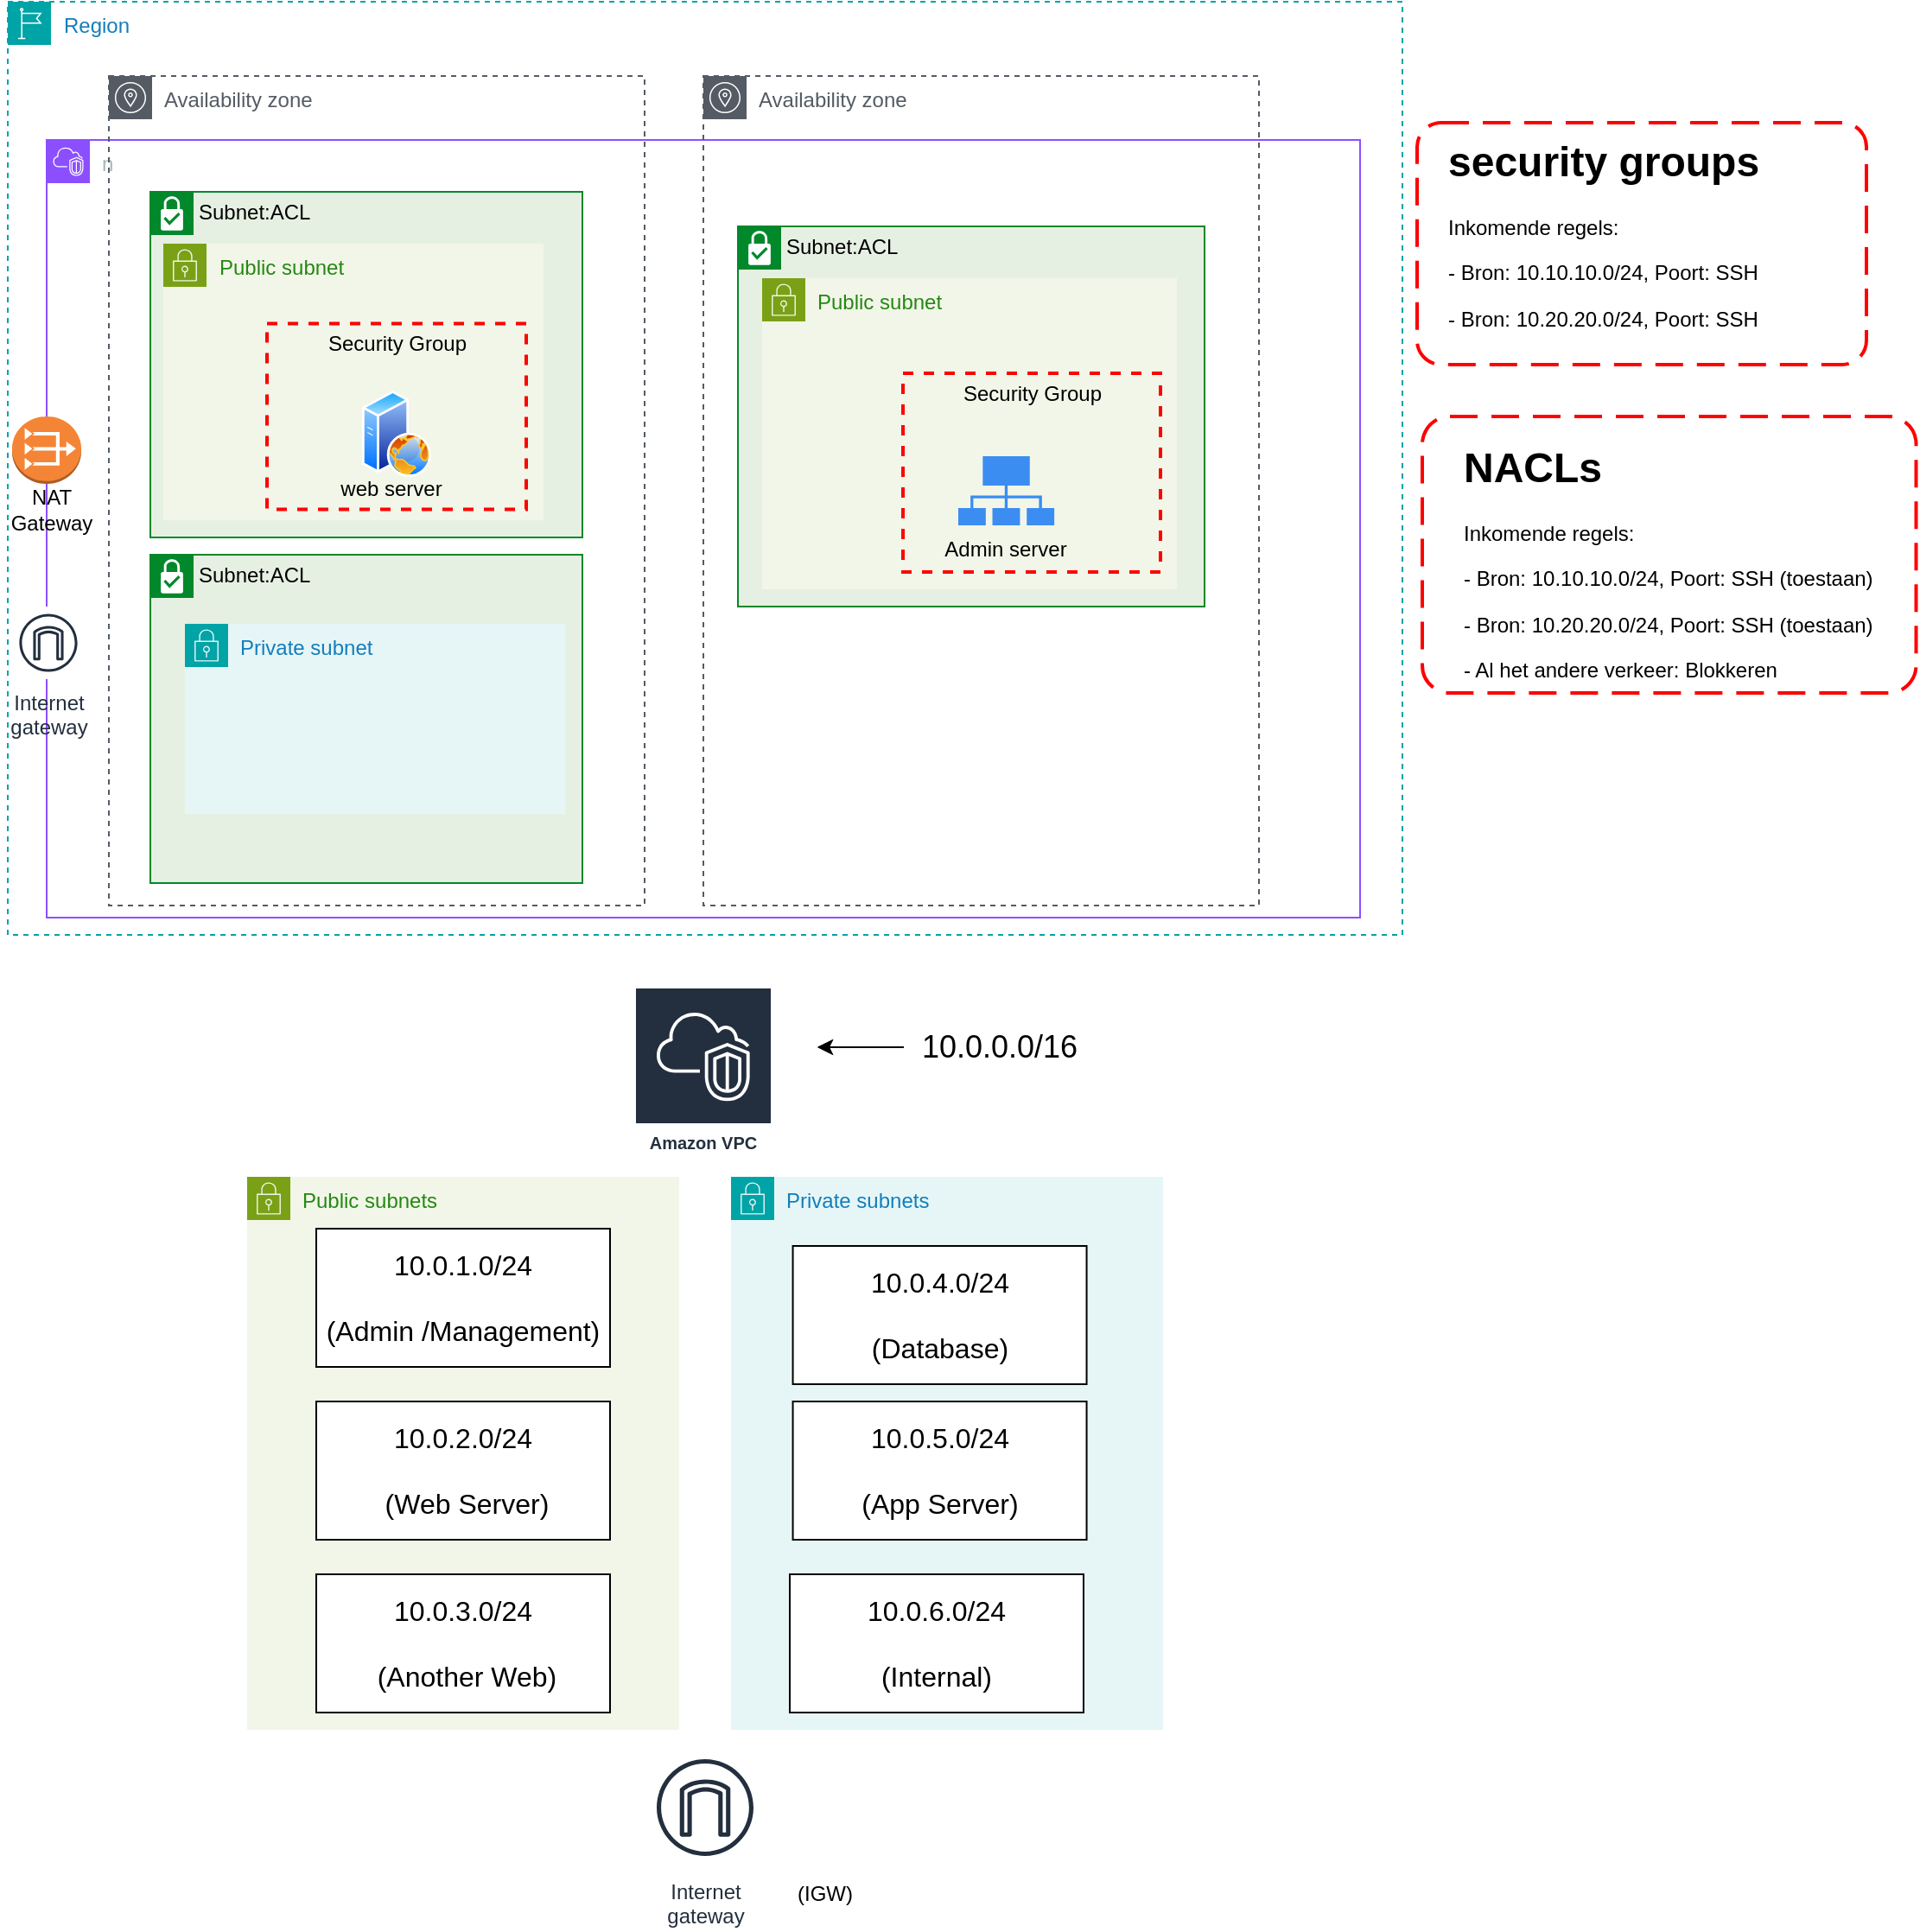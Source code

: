 <mxfile version="22.1.18" type="github">
  <diagram name="Page-1" id="5XklxeWlMFFwoa9RzVnv">
    <mxGraphModel dx="970" dy="584" grid="1" gridSize="10" guides="1" tooltips="1" connect="1" arrows="1" fold="1" page="1" pageScale="1" pageWidth="827" pageHeight="1169" math="0" shadow="0">
      <root>
        <mxCell id="0" />
        <mxCell id="1" parent="0" />
        <mxCell id="bnf0HkIYAUzheDiGuUiw-2" value="Region" style="points=[[0,0],[0.25,0],[0.5,0],[0.75,0],[1,0],[1,0.25],[1,0.5],[1,0.75],[1,1],[0.75,1],[0.5,1],[0.25,1],[0,1],[0,0.75],[0,0.5],[0,0.25]];outlineConnect=0;gradientColor=none;html=1;whiteSpace=wrap;fontSize=12;fontStyle=0;container=1;pointerEvents=0;collapsible=0;recursiveResize=0;shape=mxgraph.aws4.group;grIcon=mxgraph.aws4.group_region;strokeColor=#00A4A6;fillColor=none;verticalAlign=top;align=left;spacingLeft=30;fontColor=#147EBA;dashed=1;" parent="1" vertex="1">
          <mxGeometry x="11.5" y="30" width="807" height="540" as="geometry" />
        </mxCell>
        <mxCell id="bnf0HkIYAUzheDiGuUiw-40" value="n" style="points=[[0,0],[0.25,0],[0.5,0],[0.75,0],[1,0],[1,0.25],[1,0.5],[1,0.75],[1,1],[0.75,1],[0.5,1],[0.25,1],[0,1],[0,0.75],[0,0.5],[0,0.25]];outlineConnect=0;gradientColor=none;html=1;whiteSpace=wrap;fontSize=12;fontStyle=0;container=1;pointerEvents=0;collapsible=0;recursiveResize=0;shape=mxgraph.aws4.group;grIcon=mxgraph.aws4.group_vpc2;strokeColor=#8C4FFF;fillColor=none;verticalAlign=top;align=left;spacingLeft=30;fontColor=#AAB7B8;dashed=0;" parent="bnf0HkIYAUzheDiGuUiw-2" vertex="1">
          <mxGeometry x="22.5" y="80" width="760" height="450" as="geometry" />
        </mxCell>
        <mxCell id="bnf0HkIYAUzheDiGuUiw-47" value="Subnet:ACL" style="shape=mxgraph.ibm.box;prType=subnet;fontStyle=0;verticalAlign=top;align=left;spacingLeft=32;spacingTop=4;fillColor=#E6F0E2;rounded=0;whiteSpace=wrap;html=1;strokeColor=#00882B;strokeWidth=1;dashed=0;container=1;spacing=-4;collapsible=0;expand=0;recursiveResize=0;" parent="bnf0HkIYAUzheDiGuUiw-40" vertex="1">
          <mxGeometry x="400" y="50" width="270" height="220" as="geometry" />
        </mxCell>
        <mxCell id="bnf0HkIYAUzheDiGuUiw-45" value="Public subnet" style="points=[[0,0],[0.25,0],[0.5,0],[0.75,0],[1,0],[1,0.25],[1,0.5],[1,0.75],[1,1],[0.75,1],[0.5,1],[0.25,1],[0,1],[0,0.75],[0,0.5],[0,0.25]];outlineConnect=0;gradientColor=none;html=1;whiteSpace=wrap;fontSize=12;fontStyle=0;container=1;pointerEvents=0;collapsible=0;recursiveResize=0;shape=mxgraph.aws4.group;grIcon=mxgraph.aws4.group_security_group;grStroke=0;strokeColor=#7AA116;fillColor=#F2F6E8;verticalAlign=top;align=left;spacingLeft=30;fontColor=#248814;dashed=0;" parent="bnf0HkIYAUzheDiGuUiw-47" vertex="1">
          <mxGeometry x="14" y="30" width="240" height="180" as="geometry" />
        </mxCell>
        <mxCell id="bnf0HkIYAUzheDiGuUiw-48" value="Security Group" style="fontStyle=0;verticalAlign=top;align=center;spacingTop=-2;fillColor=none;rounded=0;whiteSpace=wrap;html=1;strokeColor=#FF0000;strokeWidth=2;dashed=1;container=1;collapsible=0;expand=0;recursiveResize=0;" parent="bnf0HkIYAUzheDiGuUiw-45" vertex="1">
          <mxGeometry x="81.5" y="55" width="149" height="115" as="geometry" />
        </mxCell>
        <mxCell id="qbqr4nxyAUbNtmsnSyhl-1" value="Subnet:ACL" style="shape=mxgraph.ibm.box;prType=subnet;fontStyle=0;verticalAlign=top;align=left;spacingLeft=32;spacingTop=4;fillColor=#E6F0E2;rounded=0;whiteSpace=wrap;html=1;strokeColor=#00882B;strokeWidth=1;dashed=0;container=1;spacing=-4;collapsible=0;expand=0;recursiveResize=0;" vertex="1" parent="bnf0HkIYAUzheDiGuUiw-40">
          <mxGeometry x="60" y="30" width="250" height="200" as="geometry" />
        </mxCell>
        <mxCell id="qbqr4nxyAUbNtmsnSyhl-2" value="Subnet:ACL" style="shape=mxgraph.ibm.box;prType=subnet;fontStyle=0;verticalAlign=top;align=left;spacingLeft=32;spacingTop=4;fillColor=#E6F0E2;rounded=0;whiteSpace=wrap;html=1;strokeColor=#00882B;strokeWidth=1;dashed=0;container=1;spacing=-4;collapsible=0;expand=0;recursiveResize=0;" vertex="1" parent="bnf0HkIYAUzheDiGuUiw-40">
          <mxGeometry x="60" y="240" width="250" height="190" as="geometry" />
        </mxCell>
        <mxCell id="bnf0HkIYAUzheDiGuUiw-46" value="Private subnet" style="points=[[0,0],[0.25,0],[0.5,0],[0.75,0],[1,0],[1,0.25],[1,0.5],[1,0.75],[1,1],[0.75,1],[0.5,1],[0.25,1],[0,1],[0,0.75],[0,0.5],[0,0.25]];outlineConnect=0;gradientColor=none;html=1;whiteSpace=wrap;fontSize=12;fontStyle=0;container=1;pointerEvents=0;collapsible=0;recursiveResize=0;shape=mxgraph.aws4.group;grIcon=mxgraph.aws4.group_security_group;grStroke=0;strokeColor=#00A4A6;fillColor=#E6F6F7;verticalAlign=top;align=left;spacingLeft=30;fontColor=#147EBA;dashed=0;" parent="qbqr4nxyAUbNtmsnSyhl-2" vertex="1">
          <mxGeometry x="20" y="40" width="220" height="110" as="geometry" />
        </mxCell>
        <mxCell id="qbqr4nxyAUbNtmsnSyhl-3" value="" style="outlineConnect=0;dashed=0;verticalLabelPosition=bottom;verticalAlign=top;align=center;html=1;shape=mxgraph.aws3.vpc_nat_gateway;fillColor=#F58536;gradientColor=none;" vertex="1" parent="bnf0HkIYAUzheDiGuUiw-40">
          <mxGeometry x="-20" y="160" width="40" height="39" as="geometry" />
        </mxCell>
        <mxCell id="qbqr4nxyAUbNtmsnSyhl-6" value="NAT Gateway" style="text;html=1;strokeColor=none;fillColor=none;align=center;verticalAlign=middle;whiteSpace=wrap;rounded=0;" vertex="1" parent="bnf0HkIYAUzheDiGuUiw-40">
          <mxGeometry x="-27" y="199" width="60" height="30" as="geometry" />
        </mxCell>
        <mxCell id="bnf0HkIYAUzheDiGuUiw-44" value="Public subnet" style="points=[[0,0],[0.25,0],[0.5,0],[0.75,0],[1,0],[1,0.25],[1,0.5],[1,0.75],[1,1],[0.75,1],[0.5,1],[0.25,1],[0,1],[0,0.75],[0,0.5],[0,0.25]];outlineConnect=0;gradientColor=none;html=1;whiteSpace=wrap;fontSize=12;fontStyle=0;container=1;pointerEvents=0;collapsible=0;recursiveResize=0;shape=mxgraph.aws4.group;grIcon=mxgraph.aws4.group_security_group;grStroke=0;strokeColor=#7AA116;fillColor=#F2F6E8;verticalAlign=top;align=left;spacingLeft=30;fontColor=#248814;dashed=0;" parent="bnf0HkIYAUzheDiGuUiw-2" vertex="1">
          <mxGeometry x="90" y="140" width="220" height="160" as="geometry" />
        </mxCell>
        <mxCell id="bnf0HkIYAUzheDiGuUiw-49" value="Security Group" style="fontStyle=0;verticalAlign=top;align=center;spacingTop=-2;fillColor=none;rounded=0;whiteSpace=wrap;html=1;strokeColor=#FF0000;strokeWidth=2;dashed=1;container=1;collapsible=0;expand=0;recursiveResize=0;" parent="bnf0HkIYAUzheDiGuUiw-44" vertex="1">
          <mxGeometry x="60" y="46.25" width="150" height="107.5" as="geometry" />
        </mxCell>
        <mxCell id="bnf0HkIYAUzheDiGuUiw-61" value="" style="image;aspect=fixed;perimeter=ellipsePerimeter;html=1;align=center;shadow=0;dashed=0;spacingTop=3;image=img/lib/active_directory/web_server.svg;" parent="bnf0HkIYAUzheDiGuUiw-49" vertex="1">
          <mxGeometry x="55" y="38.75" width="40" height="50" as="geometry" />
        </mxCell>
        <mxCell id="bnf0HkIYAUzheDiGuUiw-62" value="web server" style="text;html=1;strokeColor=none;fillColor=none;align=center;verticalAlign=middle;whiteSpace=wrap;rounded=0;" parent="bnf0HkIYAUzheDiGuUiw-49" vertex="1">
          <mxGeometry x="34" y="80.75" width="75" height="30" as="geometry" />
        </mxCell>
        <mxCell id="bnf0HkIYAUzheDiGuUiw-42" value="Availability zone" style="sketch=0;outlineConnect=0;gradientColor=none;html=1;whiteSpace=wrap;fontSize=12;fontStyle=0;shape=mxgraph.aws4.group;grIcon=mxgraph.aws4.group_availability_zone;strokeColor=#545B64;fillColor=none;verticalAlign=top;align=left;spacingLeft=30;fontColor=#545B64;dashed=1;" parent="bnf0HkIYAUzheDiGuUiw-2" vertex="1">
          <mxGeometry x="402.5" y="43" width="321.5" height="480" as="geometry" />
        </mxCell>
        <mxCell id="bnf0HkIYAUzheDiGuUiw-60" value="" style="sketch=0;html=1;aspect=fixed;strokeColor=none;shadow=0;fillColor=#3B8DF1;verticalAlign=top;labelPosition=center;verticalLabelPosition=bottom;shape=mxgraph.gcp2.connected" parent="bnf0HkIYAUzheDiGuUiw-2" vertex="1">
          <mxGeometry x="550" y="263" width="55.56" height="40" as="geometry" />
        </mxCell>
        <mxCell id="bnf0HkIYAUzheDiGuUiw-63" value="Admin server" style="text;html=1;strokeColor=none;fillColor=none;align=center;verticalAlign=middle;whiteSpace=wrap;rounded=0;" parent="bnf0HkIYAUzheDiGuUiw-2" vertex="1">
          <mxGeometry x="539.78" y="302" width="76" height="30" as="geometry" />
        </mxCell>
        <mxCell id="bnf0HkIYAUzheDiGuUiw-34" value="Availability zone" style="sketch=0;outlineConnect=0;gradientColor=none;html=1;whiteSpace=wrap;fontSize=12;fontStyle=0;shape=mxgraph.aws4.group;grIcon=mxgraph.aws4.group_availability_zone;strokeColor=#545B64;fillColor=none;verticalAlign=top;align=left;spacingLeft=30;fontColor=#545B64;dashed=1;" parent="bnf0HkIYAUzheDiGuUiw-2" vertex="1">
          <mxGeometry x="58.5" y="43" width="310" height="480" as="geometry" />
        </mxCell>
        <mxCell id="qbqr4nxyAUbNtmsnSyhl-4" value="Internet&#xa;gateway" style="sketch=0;outlineConnect=0;fontColor=#232F3E;gradientColor=none;strokeColor=#232F3E;fillColor=#ffffff;dashed=0;verticalLabelPosition=bottom;verticalAlign=top;align=center;html=1;fontSize=12;fontStyle=0;aspect=fixed;shape=mxgraph.aws4.resourceIcon;resIcon=mxgraph.aws4.internet_gateway;" vertex="1" parent="bnf0HkIYAUzheDiGuUiw-2">
          <mxGeometry x="2.5" y="350" width="42" height="42" as="geometry" />
        </mxCell>
        <mxCell id="bnf0HkIYAUzheDiGuUiw-54" value="" style="group" parent="1" vertex="1" connectable="0">
          <mxGeometry x="827" y="100" width="260" height="140" as="geometry" />
        </mxCell>
        <mxCell id="bnf0HkIYAUzheDiGuUiw-51" value="" style="rounded=1;arcSize=10;dashed=1;strokeColor=#ff0000;fillColor=none;gradientColor=none;dashPattern=8 4;strokeWidth=2;movable=1;resizable=1;rotatable=1;deletable=1;editable=1;locked=0;connectable=1;" parent="bnf0HkIYAUzheDiGuUiw-54" vertex="1">
          <mxGeometry width="260" height="140" as="geometry" />
        </mxCell>
        <mxCell id="bnf0HkIYAUzheDiGuUiw-53" value="&lt;h1&gt;security groups&lt;/h1&gt;&lt;p&gt;Inkomende regels:&lt;/p&gt;&lt;p&gt;- Bron: 10.10.10.0/24, Poort: SSH&lt;/p&gt;&lt;p&gt;- Bron: 10.20.20.0/24, Poort: SSH&lt;/p&gt;&lt;div&gt;&lt;br&gt;&lt;/div&gt;" style="text;html=1;strokeColor=none;fillColor=none;spacing=5;spacingTop=-20;whiteSpace=wrap;overflow=hidden;rounded=0;movable=1;resizable=1;rotatable=1;deletable=1;editable=1;locked=0;connectable=1;" parent="bnf0HkIYAUzheDiGuUiw-54" vertex="1">
          <mxGeometry x="12.5" y="2.5" width="235" height="135" as="geometry" />
        </mxCell>
        <mxCell id="lb1Xg6BuO0H29fVkTh3z-1" value="" style="group" parent="1" vertex="1" connectable="0">
          <mxGeometry x="830" y="270" width="285.75" height="170" as="geometry" />
        </mxCell>
        <mxCell id="bnf0HkIYAUzheDiGuUiw-57" value="&lt;h1&gt;NACLs&lt;/h1&gt;&lt;p&gt;Inkomende regels:&lt;/p&gt;&lt;p&gt;- Bron: 10.10.10.0/24, Poort: SSH (toestaan)&lt;/p&gt;&lt;p&gt;- Bron: 10.20.20.0/24, Poort: SSH (toestaan)&lt;/p&gt;&lt;p&gt;- Al het andere verkeer: Blokkeren&lt;/p&gt;&lt;div&gt;&lt;br&gt;&lt;/div&gt;" style="text;html=1;strokeColor=none;fillColor=none;spacing=5;spacingTop=-20;whiteSpace=wrap;overflow=hidden;rounded=0;" parent="lb1Xg6BuO0H29fVkTh3z-1" vertex="1">
          <mxGeometry x="19" y="10" width="251" height="160" as="geometry" />
        </mxCell>
        <mxCell id="bnf0HkIYAUzheDiGuUiw-58" value="" style="rounded=1;arcSize=10;dashed=1;strokeColor=#ff0000;fillColor=none;gradientColor=none;dashPattern=8 4;strokeWidth=2;" parent="lb1Xg6BuO0H29fVkTh3z-1" vertex="1">
          <mxGeometry width="285.75" height="160" as="geometry" />
        </mxCell>
        <mxCell id="lb1Xg6BuO0H29fVkTh3z-2" value="Amazon VPC" style="sketch=0;outlineConnect=0;fontColor=#232F3E;gradientColor=none;strokeColor=#ffffff;fillColor=#232F3E;dashed=0;verticalLabelPosition=middle;verticalAlign=bottom;align=center;html=1;whiteSpace=wrap;fontSize=10;fontStyle=1;spacing=3;shape=mxgraph.aws4.productIcon;prIcon=mxgraph.aws4.vpc;" parent="1" vertex="1">
          <mxGeometry x="374" y="600" width="80" height="100" as="geometry" />
        </mxCell>
        <mxCell id="lb1Xg6BuO0H29fVkTh3z-3" value="Internet&#xa;gateway" style="sketch=0;outlineConnect=0;fontColor=#232F3E;gradientColor=none;strokeColor=#232F3E;fillColor=#ffffff;dashed=0;verticalLabelPosition=bottom;verticalAlign=top;align=center;html=1;fontSize=12;fontStyle=0;aspect=fixed;shape=mxgraph.aws4.resourceIcon;resIcon=mxgraph.aws4.internet_gateway;" parent="1" vertex="1">
          <mxGeometry x="380" y="1040" width="70" height="70" as="geometry" />
        </mxCell>
        <mxCell id="lb1Xg6BuO0H29fVkTh3z-4" value="Public subnets" style="points=[[0,0],[0.25,0],[0.5,0],[0.75,0],[1,0],[1,0.25],[1,0.5],[1,0.75],[1,1],[0.75,1],[0.5,1],[0.25,1],[0,1],[0,0.75],[0,0.5],[0,0.25]];outlineConnect=0;gradientColor=none;html=1;whiteSpace=wrap;fontSize=12;fontStyle=0;container=1;pointerEvents=0;collapsible=0;recursiveResize=0;shape=mxgraph.aws4.group;grIcon=mxgraph.aws4.group_security_group;grStroke=0;strokeColor=#7AA116;fillColor=#F2F6E8;verticalAlign=top;align=left;spacingLeft=30;fontColor=#248814;dashed=0;" parent="1" vertex="1">
          <mxGeometry x="150" y="710" width="250" height="320" as="geometry" />
        </mxCell>
        <UserObject label="&lt;font style=&quot;font-size: 16px;&quot;&gt;10.0.1.0/24&lt;br&gt;&lt;br&gt;(Admin /Management)&lt;/font&gt;" treeRoot="1" id="lb1Xg6BuO0H29fVkTh3z-11">
          <mxCell style="whiteSpace=wrap;html=1;align=center;treeFolding=1;treeMoving=1;newEdgeStyle={&quot;edgeStyle&quot;:&quot;elbowEdgeStyle&quot;,&quot;startArrow&quot;:&quot;none&quot;,&quot;endArrow&quot;:&quot;none&quot;};" parent="lb1Xg6BuO0H29fVkTh3z-4" vertex="1">
            <mxGeometry x="40" y="30" width="170" height="80" as="geometry" />
          </mxCell>
        </UserObject>
        <UserObject label="&lt;font style=&quot;font-size: 16px;&quot;&gt;10.0.2.0/24&lt;br&gt;&lt;br&gt;&amp;nbsp;(Web Server)&lt;/font&gt;" treeRoot="1" id="lb1Xg6BuO0H29fVkTh3z-12">
          <mxCell style="whiteSpace=wrap;html=1;align=center;treeFolding=1;treeMoving=1;newEdgeStyle={&quot;edgeStyle&quot;:&quot;elbowEdgeStyle&quot;,&quot;startArrow&quot;:&quot;none&quot;,&quot;endArrow&quot;:&quot;none&quot;};" parent="lb1Xg6BuO0H29fVkTh3z-4" vertex="1">
            <mxGeometry x="40" y="130" width="170" height="80" as="geometry" />
          </mxCell>
        </UserObject>
        <UserObject label="&lt;font style=&quot;font-size: 16px;&quot;&gt;10.0.3.0/24&lt;br&gt;&lt;br&gt;&amp;nbsp;(Another Web)&lt;/font&gt;" treeRoot="1" id="lb1Xg6BuO0H29fVkTh3z-18">
          <mxCell style="whiteSpace=wrap;html=1;align=center;treeFolding=1;treeMoving=1;newEdgeStyle={&quot;edgeStyle&quot;:&quot;elbowEdgeStyle&quot;,&quot;startArrow&quot;:&quot;none&quot;,&quot;endArrow&quot;:&quot;none&quot;};" parent="lb1Xg6BuO0H29fVkTh3z-4" vertex="1">
            <mxGeometry x="40" y="230" width="170" height="80" as="geometry" />
          </mxCell>
        </UserObject>
        <mxCell id="lb1Xg6BuO0H29fVkTh3z-5" value="Private subnets" style="points=[[0,0],[0.25,0],[0.5,0],[0.75,0],[1,0],[1,0.25],[1,0.5],[1,0.75],[1,1],[0.75,1],[0.5,1],[0.25,1],[0,1],[0,0.75],[0,0.5],[0,0.25]];outlineConnect=0;gradientColor=none;html=1;whiteSpace=wrap;fontSize=12;fontStyle=0;container=1;pointerEvents=0;collapsible=0;recursiveResize=0;shape=mxgraph.aws4.group;grIcon=mxgraph.aws4.group_security_group;grStroke=0;strokeColor=#00A4A6;fillColor=#E6F6F7;verticalAlign=top;align=left;spacingLeft=30;fontColor=#147EBA;dashed=0;" parent="1" vertex="1">
          <mxGeometry x="430" y="710" width="250" height="320" as="geometry" />
        </mxCell>
        <UserObject label="&lt;font style=&quot;font-size: 16px;&quot;&gt;10.0.4.0/24&lt;br&gt;&lt;br&gt;(Database)&lt;/font&gt;" treeRoot="1" id="lb1Xg6BuO0H29fVkTh3z-28">
          <mxCell style="whiteSpace=wrap;html=1;align=center;treeFolding=1;treeMoving=1;newEdgeStyle={&quot;edgeStyle&quot;:&quot;elbowEdgeStyle&quot;,&quot;startArrow&quot;:&quot;none&quot;,&quot;endArrow&quot;:&quot;none&quot;};" parent="lb1Xg6BuO0H29fVkTh3z-5" vertex="1">
            <mxGeometry x="35.78" y="40" width="170" height="80" as="geometry" />
          </mxCell>
        </UserObject>
        <UserObject label="&lt;font style=&quot;font-size: 16px;&quot;&gt;10.0.5.0/24&lt;br&gt;&lt;br&gt;(App Server)&lt;/font&gt;" treeRoot="1" id="lb1Xg6BuO0H29fVkTh3z-29">
          <mxCell style="whiteSpace=wrap;html=1;align=center;treeFolding=1;treeMoving=1;newEdgeStyle={&quot;edgeStyle&quot;:&quot;elbowEdgeStyle&quot;,&quot;startArrow&quot;:&quot;none&quot;,&quot;endArrow&quot;:&quot;none&quot;};" parent="lb1Xg6BuO0H29fVkTh3z-5" vertex="1">
            <mxGeometry x="35.78" y="130" width="170" height="80" as="geometry" />
          </mxCell>
        </UserObject>
        <UserObject label="&lt;font style=&quot;font-size: 16px;&quot;&gt;10.0.6.0/24&lt;br&gt;&lt;br&gt;(Internal)&lt;/font&gt;" treeRoot="1" id="lb1Xg6BuO0H29fVkTh3z-30">
          <mxCell style="whiteSpace=wrap;html=1;align=center;treeFolding=1;treeMoving=1;newEdgeStyle={&quot;edgeStyle&quot;:&quot;elbowEdgeStyle&quot;,&quot;startArrow&quot;:&quot;none&quot;,&quot;endArrow&quot;:&quot;none&quot;};" parent="lb1Xg6BuO0H29fVkTh3z-5" vertex="1">
            <mxGeometry x="34" y="230" width="170" height="80" as="geometry" />
          </mxCell>
        </UserObject>
        <mxCell id="lb1Xg6BuO0H29fVkTh3z-21" value="" style="edgeStyle=orthogonalEdgeStyle;rounded=0;orthogonalLoop=1;jettySize=auto;html=1;" parent="1" source="lb1Xg6BuO0H29fVkTh3z-19" edge="1">
          <mxGeometry relative="1" as="geometry">
            <mxPoint x="480" y="635" as="targetPoint" />
          </mxGeometry>
        </mxCell>
        <mxCell id="lb1Xg6BuO0H29fVkTh3z-22" style="edgeStyle=orthogonalEdgeStyle;rounded=0;orthogonalLoop=1;jettySize=auto;html=1;" parent="1" source="lb1Xg6BuO0H29fVkTh3z-19" edge="1">
          <mxGeometry relative="1" as="geometry">
            <mxPoint x="480" y="635" as="targetPoint" />
          </mxGeometry>
        </mxCell>
        <mxCell id="lb1Xg6BuO0H29fVkTh3z-19" value="&lt;font style=&quot;font-size: 18px;&quot;&gt;10.0.0.0/16&lt;/font&gt;" style="text;html=1;align=center;verticalAlign=middle;resizable=0;points=[];autosize=1;strokeColor=none;fillColor=none;" parent="1" vertex="1">
          <mxGeometry x="530" y="620" width="110" height="30" as="geometry" />
        </mxCell>
        <mxCell id="lb1Xg6BuO0H29fVkTh3z-27" value="(IGW)" style="text;html=1;align=center;verticalAlign=middle;resizable=0;points=[];autosize=1;strokeColor=none;fillColor=none;" parent="1" vertex="1">
          <mxGeometry x="454" y="1110" width="60" height="30" as="geometry" />
        </mxCell>
      </root>
    </mxGraphModel>
  </diagram>
</mxfile>
